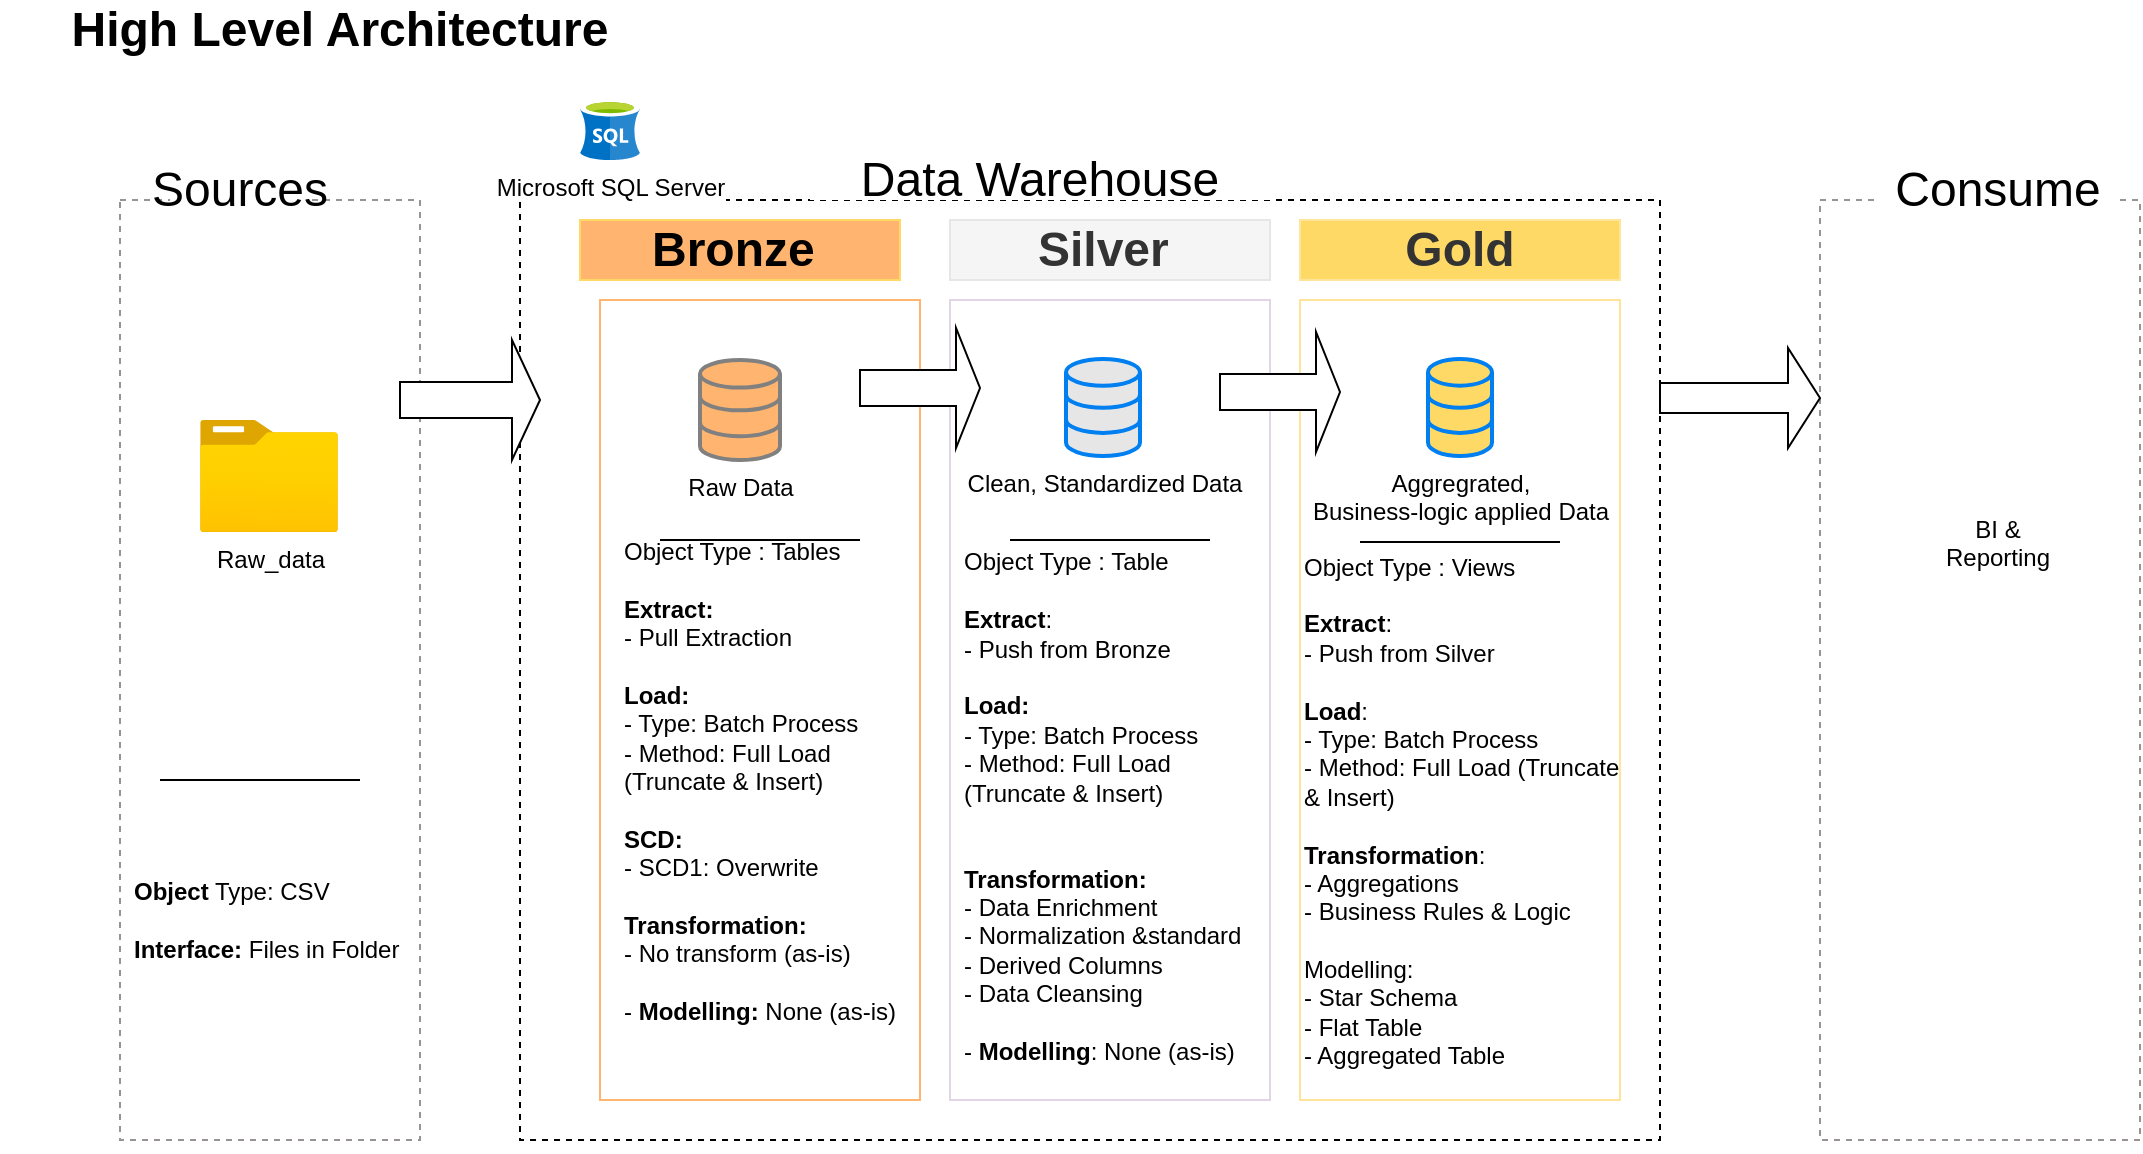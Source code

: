 <mxfile version="28.1.2">
  <diagram name="Data Architecture" id="3RlfeeTjbd4i68GigPmP">
    <mxGraphModel dx="1042" dy="626" grid="1" gridSize="10" guides="1" tooltips="1" connect="1" arrows="1" fold="1" page="1" pageScale="1" pageWidth="850" pageHeight="1100" math="0" shadow="0">
      <root>
        <mxCell id="0" />
        <mxCell id="1" parent="0" />
        <mxCell id="efslZOeXqWPRnVPR6dNU-1" value="&lt;b&gt;&lt;font style=&quot;font-size: 24px;&quot;&gt;High Level Architecture&lt;/font&gt;&lt;/b&gt;" style="text;html=1;align=center;verticalAlign=middle;whiteSpace=wrap;rounded=0;" parent="1" vertex="1">
          <mxGeometry x="20" y="20" width="340" height="30" as="geometry" />
        </mxCell>
        <mxCell id="efslZOeXqWPRnVPR6dNU-2" value="" style="rounded=0;whiteSpace=wrap;html=1;dashed=1;strokeColor=light-dark(#999494, #ededed);" parent="1" vertex="1">
          <mxGeometry x="80" y="120" width="150" height="470" as="geometry" />
        </mxCell>
        <mxCell id="efslZOeXqWPRnVPR6dNU-3" value="&lt;font style=&quot;font-size: 24px;&quot;&gt;Sources&lt;/font&gt;" style="rounded=0;whiteSpace=wrap;html=1;strokeColor=none;" parent="1" vertex="1">
          <mxGeometry x="105" y="100" width="70" height="30" as="geometry" />
        </mxCell>
        <mxCell id="efslZOeXqWPRnVPR6dNU-5" value="" style="rounded=0;whiteSpace=wrap;html=1;dashed=1;strokeColor=light-dark(#000000,#EDEDED);" parent="1" vertex="1">
          <mxGeometry x="280" y="120" width="570" height="470" as="geometry" />
        </mxCell>
        <mxCell id="efslZOeXqWPRnVPR6dNU-6" value="&lt;span style=&quot;font-size: 24px;&quot;&gt;Data Warehouse&lt;/span&gt;" style="rounded=0;whiteSpace=wrap;html=1;strokeColor=none;" parent="1" vertex="1">
          <mxGeometry x="425" y="100" width="230" height="20" as="geometry" />
        </mxCell>
        <mxCell id="efslZOeXqWPRnVPR6dNU-7" value="" style="rounded=0;whiteSpace=wrap;html=1;dashed=1;strokeColor=light-dark(#999494, #ededed);" parent="1" vertex="1">
          <mxGeometry x="930" y="120" width="160" height="470" as="geometry" />
        </mxCell>
        <mxCell id="efslZOeXqWPRnVPR6dNU-8" value="&lt;span style=&quot;font-size: 24px;&quot;&gt;Consume&lt;/span&gt;" style="rounded=0;whiteSpace=wrap;html=1;strokeColor=none;" parent="1" vertex="1">
          <mxGeometry x="959" y="100" width="120" height="30" as="geometry" />
        </mxCell>
        <mxCell id="efslZOeXqWPRnVPR6dNU-9" value="" style="rounded=0;whiteSpace=wrap;html=1;strokeColor=light-dark(#FFB570,#EDEDED);" parent="1" vertex="1">
          <mxGeometry x="320" y="170" width="160" height="400" as="geometry" />
        </mxCell>
        <mxCell id="efslZOeXqWPRnVPR6dNU-10" value="&lt;b&gt;Bronze&amp;nbsp;&lt;/b&gt;" style="rounded=0;whiteSpace=wrap;html=1;fontSize=24;fillColor=#FFB570;strokeColor=#FFD966;" parent="1" vertex="1">
          <mxGeometry x="310" y="130" width="160" height="30" as="geometry" />
        </mxCell>
        <mxCell id="efslZOeXqWPRnVPR6dNU-14" value="" style="rounded=0;whiteSpace=wrap;html=1;strokeColor=light-dark(#E1D5E7,#EDEDED);" parent="1" vertex="1">
          <mxGeometry x="495" y="170" width="160" height="400" as="geometry" />
        </mxCell>
        <mxCell id="efslZOeXqWPRnVPR6dNU-15" value="&lt;b&gt;Silver&amp;nbsp;&lt;/b&gt;" style="rounded=0;whiteSpace=wrap;html=1;fontSize=24;fillColor=#f5f5f5;strokeColor=#E6E6E6;fontColor=#333333;" parent="1" vertex="1">
          <mxGeometry x="495" y="130" width="160" height="30" as="geometry" />
        </mxCell>
        <mxCell id="efslZOeXqWPRnVPR6dNU-16" value="" style="rounded=0;whiteSpace=wrap;html=1;strokeColor=light-dark(#FFE599,#EDEDED);" parent="1" vertex="1">
          <mxGeometry x="670" y="170" width="160" height="400" as="geometry" />
        </mxCell>
        <mxCell id="efslZOeXqWPRnVPR6dNU-17" value="&lt;b&gt;Gold&lt;/b&gt;" style="rounded=0;whiteSpace=wrap;html=1;fontSize=24;fillColor=#FFD966;strokeColor=#FFE599;fontColor=#333333;" parent="1" vertex="1">
          <mxGeometry x="670" y="130" width="160" height="30" as="geometry" />
        </mxCell>
        <mxCell id="efslZOeXqWPRnVPR6dNU-25" value="Raw_data" style="image;aspect=fixed;html=1;points=[];align=center;fontSize=12;image=img/lib/azure2/general/Folder_Blank.svg;" parent="1" vertex="1">
          <mxGeometry x="120" y="230" width="69" height="56.0" as="geometry" />
        </mxCell>
        <mxCell id="efslZOeXqWPRnVPR6dNU-31" value="" style="endArrow=none;html=1;rounded=0;" parent="1" edge="1">
          <mxGeometry width="50" height="50" relative="1" as="geometry">
            <mxPoint x="100" y="410" as="sourcePoint" />
            <mxPoint x="200" y="410" as="targetPoint" />
          </mxGeometry>
        </mxCell>
        <mxCell id="efslZOeXqWPRnVPR6dNU-32" value="&lt;b&gt;Object&lt;/b&gt; Type: CSV&amp;nbsp;&lt;br&gt;&lt;br&gt;&lt;b&gt;Interface: &lt;/b&gt;Files in Folder" style="text;html=1;align=left;verticalAlign=middle;whiteSpace=wrap;rounded=0;" parent="1" vertex="1">
          <mxGeometry x="85" y="420" width="140" height="120" as="geometry" />
        </mxCell>
        <mxCell id="efslZOeXqWPRnVPR6dNU-35" value="Raw Data" style="html=1;verticalLabelPosition=bottom;align=center;labelBackgroundColor=#ffffff;verticalAlign=top;strokeWidth=2;strokeColor=#808080;shadow=0;dashed=0;shape=mxgraph.ios7.icons.data;fillColor=#FFB570;" parent="1" vertex="1">
          <mxGeometry x="370" y="200" width="40" height="50" as="geometry" />
        </mxCell>
        <mxCell id="efslZOeXqWPRnVPR6dNU-36" value="Clean, Standardized Data" style="html=1;verticalLabelPosition=bottom;align=center;labelBackgroundColor=#ffffff;verticalAlign=top;strokeWidth=2;strokeColor=#0080F0;shadow=0;dashed=0;shape=mxgraph.ios7.icons.data;fillColor=#E6E6E6;" parent="1" vertex="1">
          <mxGeometry x="553" y="199.45" width="37" height="48.55" as="geometry" />
        </mxCell>
        <mxCell id="efslZOeXqWPRnVPR6dNU-37" value="Aggregrated, &lt;br&gt;Business-logic applied Data" style="html=1;verticalLabelPosition=bottom;align=center;labelBackgroundColor=#ffffff;verticalAlign=top;strokeWidth=2;strokeColor=#0080F0;shadow=0;dashed=0;shape=mxgraph.ios7.icons.data;fillColor=#FFD966;" parent="1" vertex="1">
          <mxGeometry x="734" y="199.45" width="32" height="48.55" as="geometry" />
        </mxCell>
        <mxCell id="efslZOeXqWPRnVPR6dNU-39" value="" style="shape=singleArrow;whiteSpace=wrap;html=1;" parent="1" vertex="1">
          <mxGeometry x="220" y="190" width="70" height="60" as="geometry" />
        </mxCell>
        <mxCell id="efslZOeXqWPRnVPR6dNU-40" value="" style="shape=singleArrow;whiteSpace=wrap;html=1;" parent="1" vertex="1">
          <mxGeometry x="450" y="184" width="60" height="60" as="geometry" />
        </mxCell>
        <mxCell id="efslZOeXqWPRnVPR6dNU-42" value="" style="shape=singleArrow;whiteSpace=wrap;html=1;" parent="1" vertex="1">
          <mxGeometry x="630" y="186" width="60" height="60" as="geometry" />
        </mxCell>
        <mxCell id="efslZOeXqWPRnVPR6dNU-45" value="" style="shape=singleArrow;whiteSpace=wrap;html=1;" parent="1" vertex="1">
          <mxGeometry x="850" y="194" width="80" height="50" as="geometry" />
        </mxCell>
        <mxCell id="efslZOeXqWPRnVPR6dNU-49" value="" style="endArrow=none;html=1;rounded=0;startSize=6;strokeWidth=1;jumpSize=6;targetPerimeterSpacing=1;" parent="1" edge="1">
          <mxGeometry width="50" height="50" relative="1" as="geometry">
            <mxPoint x="350" y="290" as="sourcePoint" />
            <mxPoint x="450" y="290" as="targetPoint" />
          </mxGeometry>
        </mxCell>
        <mxCell id="efslZOeXqWPRnVPR6dNU-51" value="" style="endArrow=none;html=1;rounded=0;startSize=6;strokeWidth=1;jumpSize=6;targetPerimeterSpacing=1;" parent="1" edge="1">
          <mxGeometry width="50" height="50" relative="1" as="geometry">
            <mxPoint x="525" y="290" as="sourcePoint" />
            <mxPoint x="625" y="290" as="targetPoint" />
          </mxGeometry>
        </mxCell>
        <mxCell id="efslZOeXqWPRnVPR6dNU-54" value="Object Type : Tables&lt;div&gt;&lt;br&gt;&lt;/div&gt;&lt;div&gt;&lt;b&gt;Extract:&lt;/b&gt;&lt;/div&gt;&lt;div&gt;- Pull Extraction&lt;/div&gt;&lt;div&gt;&lt;br&gt;&lt;/div&gt;&lt;div&gt;&lt;b&gt;Load:&amp;nbsp;&lt;/b&gt;&lt;/div&gt;&lt;div&gt;- Type: Batch Process&lt;/div&gt;&lt;div&gt;- Method: Full Load (Truncate &amp;amp; Insert)&lt;/div&gt;&lt;div&gt;&lt;div&gt;&lt;br&gt;&lt;/div&gt;&lt;div&gt;&lt;b&gt;SCD:&lt;/b&gt;&lt;/div&gt;&lt;div&gt;- SCD1: Overwrite&lt;/div&gt;&lt;/div&gt;&lt;div&gt;&lt;br&gt;&lt;/div&gt;&lt;div&gt;&lt;b&gt;Transformation:&amp;nbsp;&lt;/b&gt;&lt;br&gt;- No transform (as-is)&lt;/div&gt;&lt;div&gt;&lt;br&gt;&lt;/div&gt;&lt;div&gt;-&lt;b&gt; Modelling:&lt;/b&gt; None (as-is)&lt;/div&gt;&lt;div&gt;&lt;br&gt;&lt;/div&gt;&lt;div&gt;&lt;br&gt;&lt;/div&gt;" style="text;html=1;align=left;verticalAlign=middle;whiteSpace=wrap;rounded=0;" parent="1" vertex="1">
          <mxGeometry x="330" y="290" width="140" height="270" as="geometry" />
        </mxCell>
        <mxCell id="efslZOeXqWPRnVPR6dNU-55" value="Object Type : Table&lt;div&gt;&lt;br&gt;&lt;/div&gt;&lt;div&gt;&lt;b&gt;Extract&lt;/b&gt;:&lt;/div&gt;&lt;div&gt;- Push from Bronze&lt;/div&gt;&lt;div&gt;&lt;br&gt;&lt;/div&gt;&lt;div&gt;&lt;b&gt;Load:&amp;nbsp;&lt;/b&gt;&lt;/div&gt;&lt;div&gt;- Type: Batch Process&lt;/div&gt;&lt;div&gt;- Method: Full Load (Truncate &amp;amp; Insert)&lt;/div&gt;&lt;div&gt;&lt;br&gt;&lt;/div&gt;&lt;div&gt;&lt;br&gt;&lt;/div&gt;&lt;div&gt;&lt;b&gt;Transformation:&lt;/b&gt;&amp;nbsp;&lt;br&gt;- Data Enrichment&lt;/div&gt;&lt;div&gt;- Normalization &amp;amp;standard&lt;/div&gt;&lt;div&gt;- Derived Columns&lt;/div&gt;&lt;div&gt;- Data Cleansing&lt;/div&gt;&lt;div&gt;&lt;br&gt;&lt;/div&gt;&lt;div&gt;- &lt;b&gt;Modelling&lt;/b&gt;: None (as-is)&lt;/div&gt;&lt;div&gt;&lt;br&gt;&lt;/div&gt;&lt;div&gt;&lt;br&gt;&lt;/div&gt;&lt;div&gt;&lt;br&gt;&lt;/div&gt;" style="text;html=1;align=left;verticalAlign=middle;whiteSpace=wrap;rounded=0;" parent="1" vertex="1">
          <mxGeometry x="500" y="320" width="155" height="250" as="geometry" />
        </mxCell>
        <mxCell id="efslZOeXqWPRnVPR6dNU-56" value="Object Type : Views&lt;div&gt;&lt;br&gt;&lt;/div&gt;&lt;div&gt;&lt;b&gt;Extract&lt;/b&gt;:&lt;/div&gt;&lt;div&gt;- Push from Silver&lt;br&gt;&lt;div&gt;&lt;br&gt;&lt;div&gt;&lt;b&gt;Load&lt;/b&gt;:&amp;nbsp;&lt;/div&gt;&lt;div&gt;- Type: Batch Process&lt;/div&gt;&lt;div&gt;- Method: Full Load (Truncate &amp;amp; Insert)&lt;/div&gt;&lt;div&gt;&lt;br&gt;&lt;/div&gt;&lt;div&gt;&lt;b&gt;Transformation&lt;/b&gt;:&amp;nbsp;&lt;br&gt;- Aggregations&lt;/div&gt;&lt;div&gt;- Business Rules &amp;amp; Logic&lt;/div&gt;&lt;div&gt;&lt;br&gt;&lt;/div&gt;&lt;div&gt;Modelling:&amp;nbsp;&lt;/div&gt;&lt;div&gt;- Star Schema&lt;/div&gt;&lt;div&gt;- Flat Table&lt;/div&gt;&lt;div&gt;- Aggregated Table&amp;nbsp;&lt;/div&gt;&lt;div&gt;&lt;br&gt;&lt;/div&gt;&lt;div&gt;&lt;br&gt;&lt;/div&gt;&lt;/div&gt;&lt;/div&gt;" style="text;html=1;align=left;verticalAlign=middle;whiteSpace=wrap;rounded=0;" parent="1" vertex="1">
          <mxGeometry x="670" y="310" width="160" height="260" as="geometry" />
        </mxCell>
        <mxCell id="efslZOeXqWPRnVPR6dNU-58" value="" style="endArrow=none;html=1;rounded=0;startSize=6;strokeWidth=1;jumpSize=6;targetPerimeterSpacing=1;" parent="1" edge="1">
          <mxGeometry width="50" height="50" relative="1" as="geometry">
            <mxPoint x="700" y="291" as="sourcePoint" />
            <mxPoint x="800" y="291" as="targetPoint" />
          </mxGeometry>
        </mxCell>
        <mxCell id="efslZOeXqWPRnVPR6dNU-59" value="BI &amp;amp; Reporting&lt;br&gt;&lt;br&gt;&lt;div&gt;&lt;br&gt;&lt;/div&gt;" style="text;html=1;align=center;verticalAlign=middle;whiteSpace=wrap;rounded=0;" parent="1" vertex="1">
          <mxGeometry x="989" y="240" width="60" height="132" as="geometry" />
        </mxCell>
        <mxCell id="efslZOeXqWPRnVPR6dNU-61" value="Microsoft SQL Server" style="image;sketch=0;aspect=fixed;html=1;points=[];align=center;fontSize=12;image=img/lib/mscae/dep/SQL_Server_Stretch_DB.svg;" parent="1" vertex="1">
          <mxGeometry x="310" y="70" width="30" height="30" as="geometry" />
        </mxCell>
      </root>
    </mxGraphModel>
  </diagram>
</mxfile>
